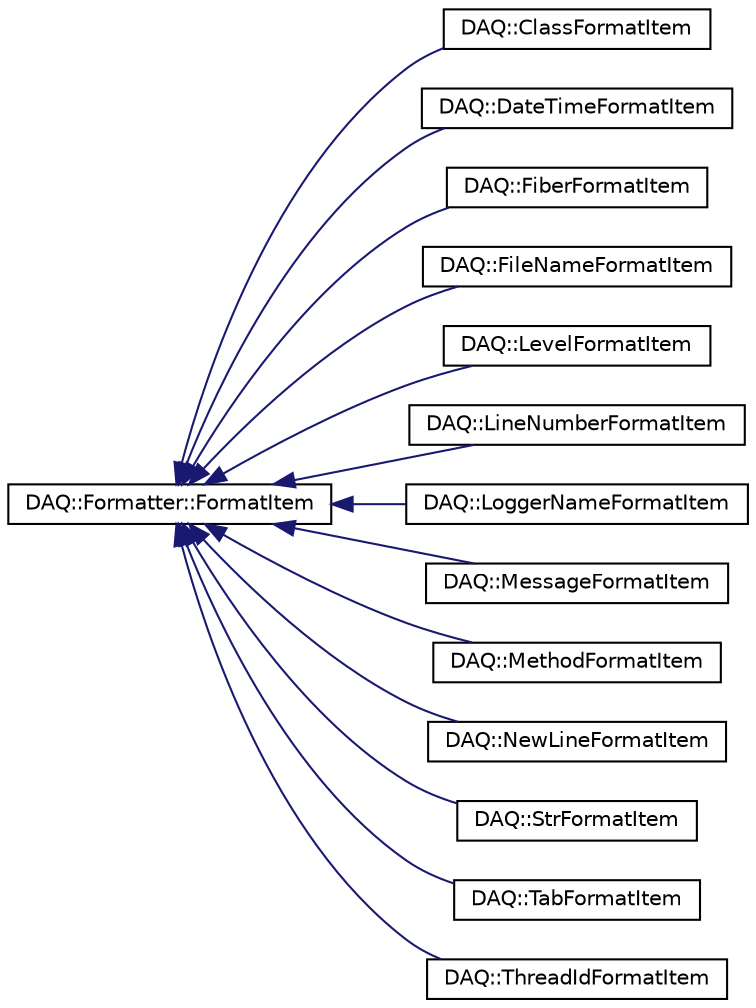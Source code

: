 digraph "Graphical Class Hierarchy"
{
  edge [fontname="Helvetica",fontsize="10",labelfontname="Helvetica",labelfontsize="10"];
  node [fontname="Helvetica",fontsize="10",shape=record];
  rankdir="LR";
  Node0 [label="DAQ::Formatter::FormatItem",height=0.2,width=0.4,color="black", fillcolor="white", style="filled",URL="$classDAQ_1_1Formatter_1_1FormatItem.html",tooltip="格式化项 "];
  Node0 -> Node1 [dir="back",color="midnightblue",fontsize="10",style="solid",fontname="Helvetica"];
  Node1 [label="DAQ::ClassFormatItem",height=0.2,width=0.4,color="black", fillcolor="white", style="filled",URL="$classDAQ_1_1ClassFormatItem.html"];
  Node0 -> Node2 [dir="back",color="midnightblue",fontsize="10",style="solid",fontname="Helvetica"];
  Node2 [label="DAQ::DateTimeFormatItem",height=0.2,width=0.4,color="black", fillcolor="white", style="filled",URL="$classDAQ_1_1DateTimeFormatItem.html"];
  Node0 -> Node3 [dir="back",color="midnightblue",fontsize="10",style="solid",fontname="Helvetica"];
  Node3 [label="DAQ::FiberFormatItem",height=0.2,width=0.4,color="black", fillcolor="white", style="filled",URL="$classDAQ_1_1FiberFormatItem.html"];
  Node0 -> Node4 [dir="back",color="midnightblue",fontsize="10",style="solid",fontname="Helvetica"];
  Node4 [label="DAQ::FileNameFormatItem",height=0.2,width=0.4,color="black", fillcolor="white", style="filled",URL="$classDAQ_1_1FileNameFormatItem.html"];
  Node0 -> Node5 [dir="back",color="midnightblue",fontsize="10",style="solid",fontname="Helvetica"];
  Node5 [label="DAQ::LevelFormatItem",height=0.2,width=0.4,color="black", fillcolor="white", style="filled",URL="$classDAQ_1_1LevelFormatItem.html"];
  Node0 -> Node6 [dir="back",color="midnightblue",fontsize="10",style="solid",fontname="Helvetica"];
  Node6 [label="DAQ::LineNumberFormatItem",height=0.2,width=0.4,color="black", fillcolor="white", style="filled",URL="$classDAQ_1_1LineNumberFormatItem.html"];
  Node0 -> Node7 [dir="back",color="midnightblue",fontsize="10",style="solid",fontname="Helvetica"];
  Node7 [label="DAQ::LoggerNameFormatItem",height=0.2,width=0.4,color="black", fillcolor="white", style="filled",URL="$classDAQ_1_1LoggerNameFormatItem.html"];
  Node0 -> Node8 [dir="back",color="midnightblue",fontsize="10",style="solid",fontname="Helvetica"];
  Node8 [label="DAQ::MessageFormatItem",height=0.2,width=0.4,color="black", fillcolor="white", style="filled",URL="$classDAQ_1_1MessageFormatItem.html"];
  Node0 -> Node9 [dir="back",color="midnightblue",fontsize="10",style="solid",fontname="Helvetica"];
  Node9 [label="DAQ::MethodFormatItem",height=0.2,width=0.4,color="black", fillcolor="white", style="filled",URL="$classDAQ_1_1MethodFormatItem.html"];
  Node0 -> Node10 [dir="back",color="midnightblue",fontsize="10",style="solid",fontname="Helvetica"];
  Node10 [label="DAQ::NewLineFormatItem",height=0.2,width=0.4,color="black", fillcolor="white", style="filled",URL="$classDAQ_1_1NewLineFormatItem.html"];
  Node0 -> Node11 [dir="back",color="midnightblue",fontsize="10",style="solid",fontname="Helvetica"];
  Node11 [label="DAQ::StrFormatItem",height=0.2,width=0.4,color="black", fillcolor="white", style="filled",URL="$classDAQ_1_1StrFormatItem.html"];
  Node0 -> Node12 [dir="back",color="midnightblue",fontsize="10",style="solid",fontname="Helvetica"];
  Node12 [label="DAQ::TabFormatItem",height=0.2,width=0.4,color="black", fillcolor="white", style="filled",URL="$classDAQ_1_1TabFormatItem.html"];
  Node0 -> Node13 [dir="back",color="midnightblue",fontsize="10",style="solid",fontname="Helvetica"];
  Node13 [label="DAQ::ThreadIdFormatItem",height=0.2,width=0.4,color="black", fillcolor="white", style="filled",URL="$classDAQ_1_1ThreadIdFormatItem.html"];
}
